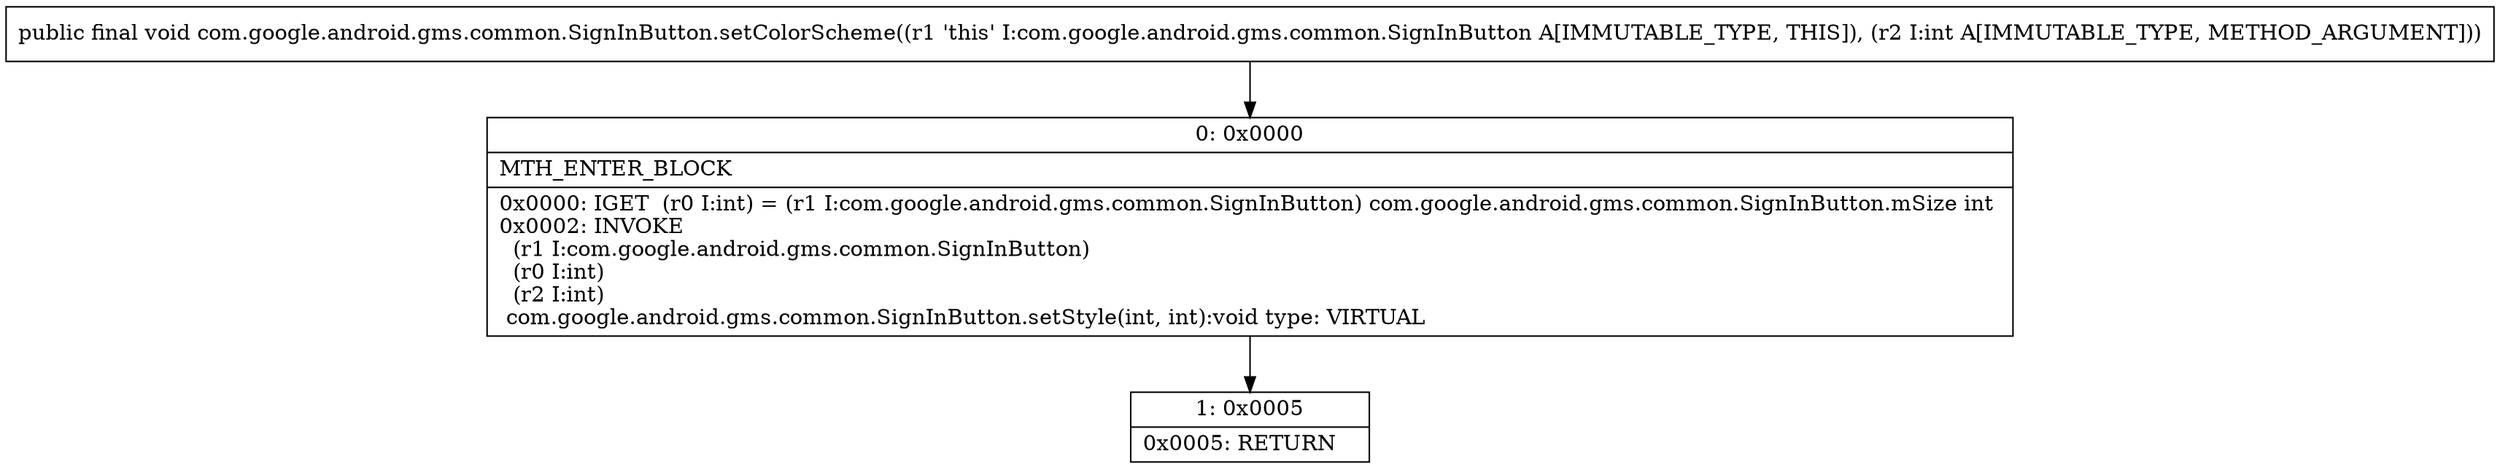 digraph "CFG forcom.google.android.gms.common.SignInButton.setColorScheme(I)V" {
Node_0 [shape=record,label="{0\:\ 0x0000|MTH_ENTER_BLOCK\l|0x0000: IGET  (r0 I:int) = (r1 I:com.google.android.gms.common.SignInButton) com.google.android.gms.common.SignInButton.mSize int \l0x0002: INVOKE  \l  (r1 I:com.google.android.gms.common.SignInButton)\l  (r0 I:int)\l  (r2 I:int)\l com.google.android.gms.common.SignInButton.setStyle(int, int):void type: VIRTUAL \l}"];
Node_1 [shape=record,label="{1\:\ 0x0005|0x0005: RETURN   \l}"];
MethodNode[shape=record,label="{public final void com.google.android.gms.common.SignInButton.setColorScheme((r1 'this' I:com.google.android.gms.common.SignInButton A[IMMUTABLE_TYPE, THIS]), (r2 I:int A[IMMUTABLE_TYPE, METHOD_ARGUMENT])) }"];
MethodNode -> Node_0;
Node_0 -> Node_1;
}

